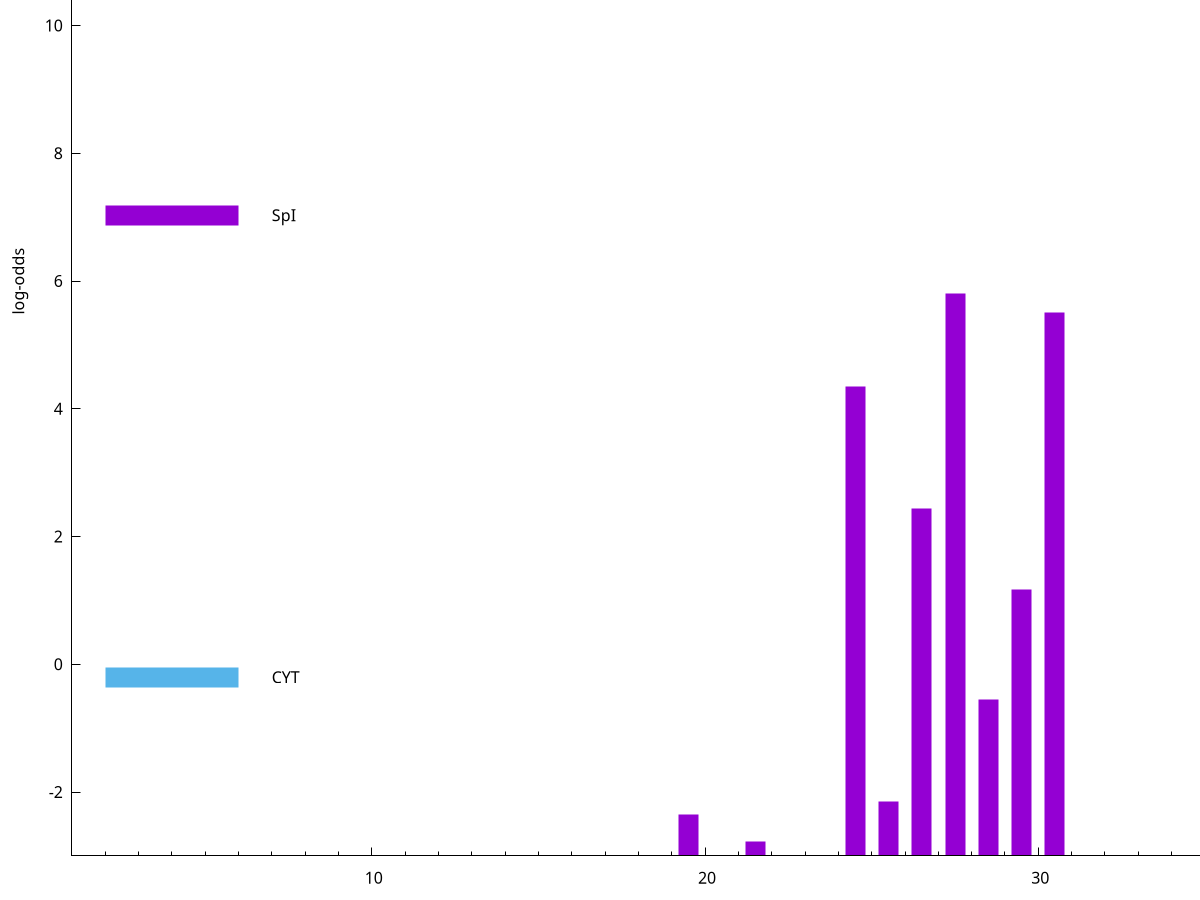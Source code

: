 set title "LipoP predictions for SRR5666568.gff"
set size 2., 1.4
set xrange [1:70] 
set mxtics 10
set yrange [-3:15]
set y2range [0:18]
set ylabel "log-odds"
set term postscript eps color solid "Helvetica" 30
set output "SRR5666568.gff.eps"
set arrow from 2,12.3922 to 6,12.3922 nohead lt 4 lw 20
set label "TMH" at 7,12.3922
set arrow from 2,7.03202 to 6,7.03202 nohead lt 1 lw 20
set label "SpI" at 7,7.03202
set arrow from 2,-0.200913 to 6,-0.200913 nohead lt 3 lw 20
set label "CYT" at 7,-0.200913
set arrow from 2,12.3922 to 6,12.3922 nohead lt 4 lw 20
set label "TMH" at 7,12.3922
# NOTE: The scores below are the log-odds scores with the threshold
# NOTE: subtracted (a hack to make gnuplot make the histogram all
# NOTE: look nice).
plot "-" axes x1y2 title "" with impulses lt 1 lw 20
27.500000 8.799520
30.500000 8.515010
24.500000 7.352940
26.500000 5.437940
29.500000 4.170650
28.500000 2.454343
25.500000 0.854520
19.500000 0.642710
21.500000 0.221300
e
exit
